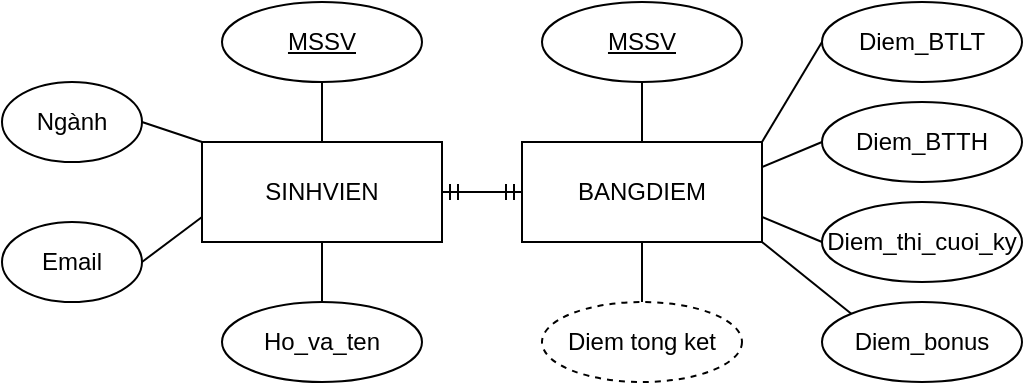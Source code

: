 <mxfile version="21.5.2" type="github">
  <diagram name="Page-1" id="7xuGK8rCiSRAUkRJbVGG">
    <mxGraphModel dx="2588" dy="890" grid="1" gridSize="10" guides="1" tooltips="1" connect="1" arrows="1" fold="1" page="0" pageScale="1" pageWidth="850" pageHeight="1100" math="0" shadow="0">
      <root>
        <mxCell id="0" />
        <mxCell id="1" parent="0" />
        <mxCell id="kTogfOL86vvomduFyjww-1" value="SINHVIEN" style="rounded=0;whiteSpace=wrap;html=1;" vertex="1" parent="1">
          <mxGeometry x="-120" y="110" width="120" height="50" as="geometry" />
        </mxCell>
        <mxCell id="kTogfOL86vvomduFyjww-2" value="BANGDIEM" style="rounded=0;whiteSpace=wrap;html=1;" vertex="1" parent="1">
          <mxGeometry x="40" y="110" width="120" height="50" as="geometry" />
        </mxCell>
        <mxCell id="kTogfOL86vvomduFyjww-5" value="Ho_va_ten" style="ellipse;whiteSpace=wrap;html=1;" vertex="1" parent="1">
          <mxGeometry x="-110" y="190" width="100" height="40" as="geometry" />
        </mxCell>
        <mxCell id="kTogfOL86vvomduFyjww-6" value="Email" style="ellipse;whiteSpace=wrap;html=1;" vertex="1" parent="1">
          <mxGeometry x="-220" y="150" width="70" height="40" as="geometry" />
        </mxCell>
        <mxCell id="kTogfOL86vvomduFyjww-7" value="Ngành" style="ellipse;whiteSpace=wrap;html=1;" vertex="1" parent="1">
          <mxGeometry x="-220" y="80" width="70" height="40" as="geometry" />
        </mxCell>
        <mxCell id="kTogfOL86vvomduFyjww-10" value="MSSV" style="ellipse;whiteSpace=wrap;html=1;align=center;fontStyle=4;" vertex="1" parent="1">
          <mxGeometry x="50" y="40" width="100" height="40" as="geometry" />
        </mxCell>
        <mxCell id="kTogfOL86vvomduFyjww-11" value="MSSV" style="ellipse;whiteSpace=wrap;html=1;align=center;fontStyle=4;" vertex="1" parent="1">
          <mxGeometry x="-110" y="40" width="100" height="40" as="geometry" />
        </mxCell>
        <mxCell id="kTogfOL86vvomduFyjww-12" value="Diem tong ket" style="ellipse;whiteSpace=wrap;html=1;align=center;dashed=1;" vertex="1" parent="1">
          <mxGeometry x="50" y="190" width="100" height="40" as="geometry" />
        </mxCell>
        <mxCell id="kTogfOL86vvomduFyjww-13" value="Diem_BTLT" style="ellipse;whiteSpace=wrap;html=1;align=center;" vertex="1" parent="1">
          <mxGeometry x="190" y="40" width="100" height="40" as="geometry" />
        </mxCell>
        <mxCell id="kTogfOL86vvomduFyjww-14" value="Diem_BTTH" style="ellipse;whiteSpace=wrap;html=1;align=center;" vertex="1" parent="1">
          <mxGeometry x="190" y="90" width="100" height="40" as="geometry" />
        </mxCell>
        <mxCell id="kTogfOL86vvomduFyjww-15" value="Diem_thi_cuoi_ky" style="ellipse;whiteSpace=wrap;html=1;align=center;" vertex="1" parent="1">
          <mxGeometry x="190" y="140" width="100" height="40" as="geometry" />
        </mxCell>
        <mxCell id="kTogfOL86vvomduFyjww-16" value="Diem_bonus" style="ellipse;whiteSpace=wrap;html=1;align=center;" vertex="1" parent="1">
          <mxGeometry x="190" y="190" width="100" height="40" as="geometry" />
        </mxCell>
        <mxCell id="kTogfOL86vvomduFyjww-30" value="" style="endArrow=none;html=1;rounded=0;exitX=1;exitY=1;exitDx=0;exitDy=0;entryX=0;entryY=0;entryDx=0;entryDy=0;" edge="1" parent="1" source="kTogfOL86vvomduFyjww-2" target="kTogfOL86vvomduFyjww-16">
          <mxGeometry width="50" height="50" relative="1" as="geometry">
            <mxPoint x="380" y="140" as="sourcePoint" />
            <mxPoint x="430" y="90" as="targetPoint" />
          </mxGeometry>
        </mxCell>
        <mxCell id="kTogfOL86vvomduFyjww-31" value="" style="endArrow=none;html=1;rounded=0;exitX=1;exitY=0.25;exitDx=0;exitDy=0;entryX=0;entryY=0.5;entryDx=0;entryDy=0;" edge="1" parent="1" source="kTogfOL86vvomduFyjww-2" target="kTogfOL86vvomduFyjww-14">
          <mxGeometry width="50" height="50" relative="1" as="geometry">
            <mxPoint x="390" y="150" as="sourcePoint" />
            <mxPoint x="440" y="100" as="targetPoint" />
          </mxGeometry>
        </mxCell>
        <mxCell id="kTogfOL86vvomduFyjww-32" value="" style="endArrow=none;html=1;rounded=0;exitX=0.5;exitY=1;exitDx=0;exitDy=0;entryX=0.5;entryY=0;entryDx=0;entryDy=0;" edge="1" parent="1" source="kTogfOL86vvomduFyjww-10" target="kTogfOL86vvomduFyjww-2">
          <mxGeometry width="50" height="50" relative="1" as="geometry">
            <mxPoint x="400" y="160" as="sourcePoint" />
            <mxPoint x="450" y="110" as="targetPoint" />
          </mxGeometry>
        </mxCell>
        <mxCell id="kTogfOL86vvomduFyjww-33" value="" style="endArrow=none;html=1;rounded=0;exitX=1;exitY=0;exitDx=0;exitDy=0;entryX=0;entryY=0.5;entryDx=0;entryDy=0;" edge="1" parent="1" source="kTogfOL86vvomduFyjww-2" target="kTogfOL86vvomduFyjww-13">
          <mxGeometry width="50" height="50" relative="1" as="geometry">
            <mxPoint x="390" y="150" as="sourcePoint" />
            <mxPoint x="440" y="100" as="targetPoint" />
          </mxGeometry>
        </mxCell>
        <mxCell id="kTogfOL86vvomduFyjww-34" value="" style="endArrow=none;html=1;rounded=0;exitX=0.5;exitY=0;exitDx=0;exitDy=0;entryX=0.5;entryY=1;entryDx=0;entryDy=0;" edge="1" parent="1" source="kTogfOL86vvomduFyjww-12" target="kTogfOL86vvomduFyjww-2">
          <mxGeometry width="50" height="50" relative="1" as="geometry">
            <mxPoint x="400" y="160" as="sourcePoint" />
            <mxPoint x="450" y="110" as="targetPoint" />
          </mxGeometry>
        </mxCell>
        <mxCell id="kTogfOL86vvomduFyjww-35" value="" style="endArrow=none;html=1;rounded=0;entryX=0.5;entryY=1;entryDx=0;entryDy=0;exitX=0.5;exitY=0;exitDx=0;exitDy=0;" edge="1" parent="1" source="kTogfOL86vvomduFyjww-5" target="kTogfOL86vvomduFyjww-1">
          <mxGeometry width="50" height="50" relative="1" as="geometry">
            <mxPoint x="-180" y="250" as="sourcePoint" />
            <mxPoint x="-130" y="200" as="targetPoint" />
          </mxGeometry>
        </mxCell>
        <mxCell id="kTogfOL86vvomduFyjww-36" value="" style="endArrow=none;html=1;rounded=0;exitX=1;exitY=0.5;exitDx=0;exitDy=0;entryX=0;entryY=0;entryDx=0;entryDy=0;" edge="1" parent="1" source="kTogfOL86vvomduFyjww-7" target="kTogfOL86vvomduFyjww-1">
          <mxGeometry width="50" height="50" relative="1" as="geometry">
            <mxPoint x="-170" y="260" as="sourcePoint" />
            <mxPoint x="-120" y="210" as="targetPoint" />
          </mxGeometry>
        </mxCell>
        <mxCell id="kTogfOL86vvomduFyjww-37" value="" style="endArrow=none;html=1;rounded=0;entryX=0;entryY=0.75;entryDx=0;entryDy=0;exitX=1;exitY=0.5;exitDx=0;exitDy=0;" edge="1" parent="1" source="kTogfOL86vvomduFyjww-6" target="kTogfOL86vvomduFyjww-1">
          <mxGeometry width="50" height="50" relative="1" as="geometry">
            <mxPoint x="-160" y="270" as="sourcePoint" />
            <mxPoint x="-110" y="220" as="targetPoint" />
          </mxGeometry>
        </mxCell>
        <mxCell id="kTogfOL86vvomduFyjww-38" value="" style="endArrow=none;html=1;rounded=0;entryX=0.5;entryY=1;entryDx=0;entryDy=0;" edge="1" parent="1" source="kTogfOL86vvomduFyjww-1" target="kTogfOL86vvomduFyjww-11">
          <mxGeometry width="50" height="50" relative="1" as="geometry">
            <mxPoint x="-150" y="280" as="sourcePoint" />
            <mxPoint x="-100" y="230" as="targetPoint" />
          </mxGeometry>
        </mxCell>
        <mxCell id="kTogfOL86vvomduFyjww-40" value="" style="endArrow=none;html=1;rounded=0;entryX=0;entryY=0.5;entryDx=0;entryDy=0;exitX=1;exitY=0.75;exitDx=0;exitDy=0;" edge="1" parent="1" source="kTogfOL86vvomduFyjww-2" target="kTogfOL86vvomduFyjww-15">
          <mxGeometry width="50" height="50" relative="1" as="geometry">
            <mxPoint x="160" y="140" as="sourcePoint" />
            <mxPoint x="510" y="170" as="targetPoint" />
          </mxGeometry>
        </mxCell>
        <mxCell id="kTogfOL86vvomduFyjww-41" value="" style="edgeStyle=entityRelationEdgeStyle;fontSize=12;html=1;endArrow=ERmandOne;startArrow=ERmandOne;rounded=0;exitX=1;exitY=0.5;exitDx=0;exitDy=0;" edge="1" parent="1" source="kTogfOL86vvomduFyjww-1">
          <mxGeometry width="100" height="100" relative="1" as="geometry">
            <mxPoint y="220" as="sourcePoint" />
            <mxPoint x="40" y="135" as="targetPoint" />
          </mxGeometry>
        </mxCell>
      </root>
    </mxGraphModel>
  </diagram>
</mxfile>
